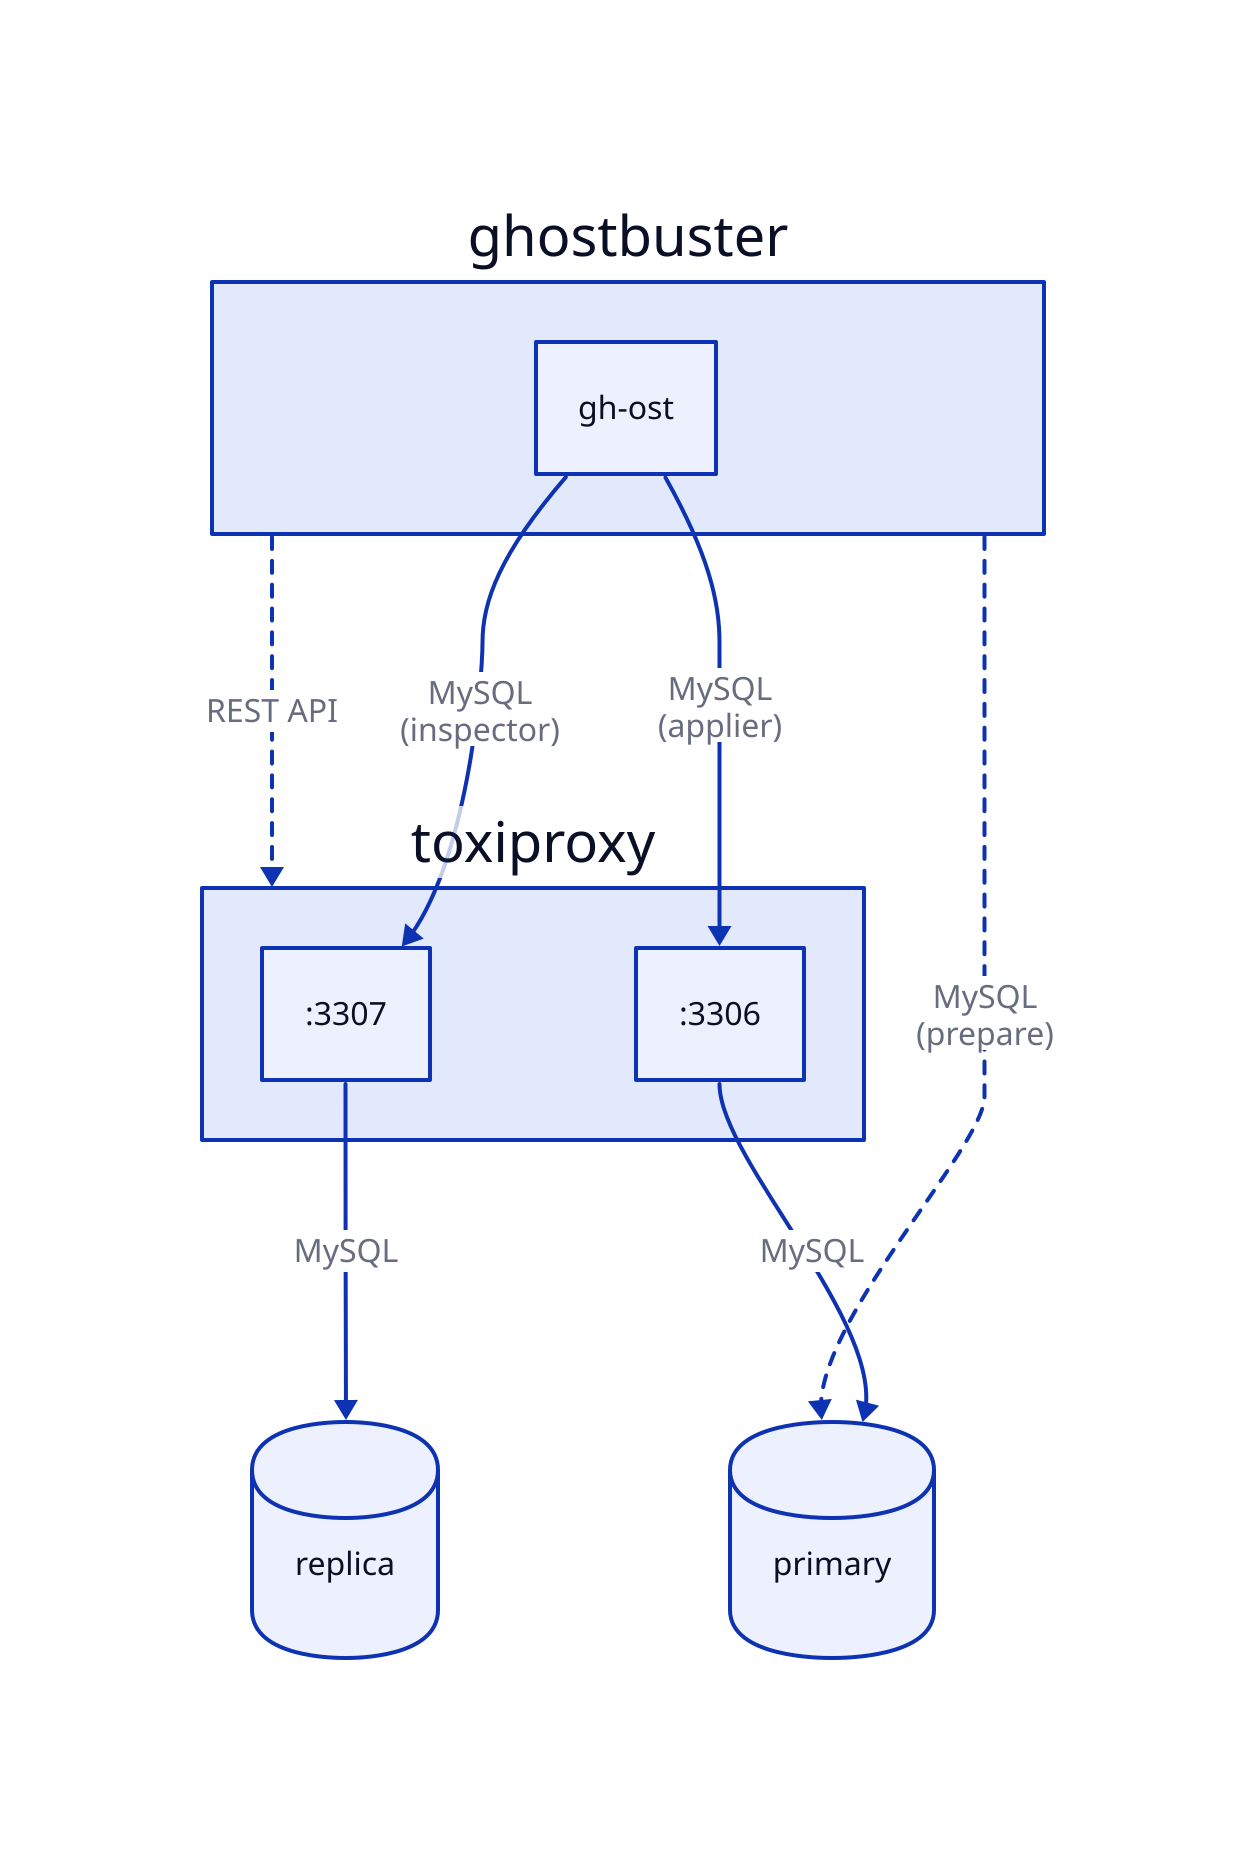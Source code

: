 ghostbuster: {
  gh-ost: gh-ost
}

toxiproxy: {
  primary: :3306
  replica: :3307
}

ghostbuster -> toxiproxy: REST API {
  style.stroke-dash: 3
}
ghostbuster.gh-ost -> toxiproxy.primary: MySQL\n(applier)
ghostbuster.gh-ost -> toxiproxy.replica: MySQL\n(inspector)

primary: {
  shape: cylinder
}
replica: {
  shape: cylinder
}

ghostbuster -> primary: MySQL\n(prepare) {
  style.stroke-dash: 3
}
toxiproxy.primary -> primary: MySQL
toxiproxy.replica -> replica: MySQL
